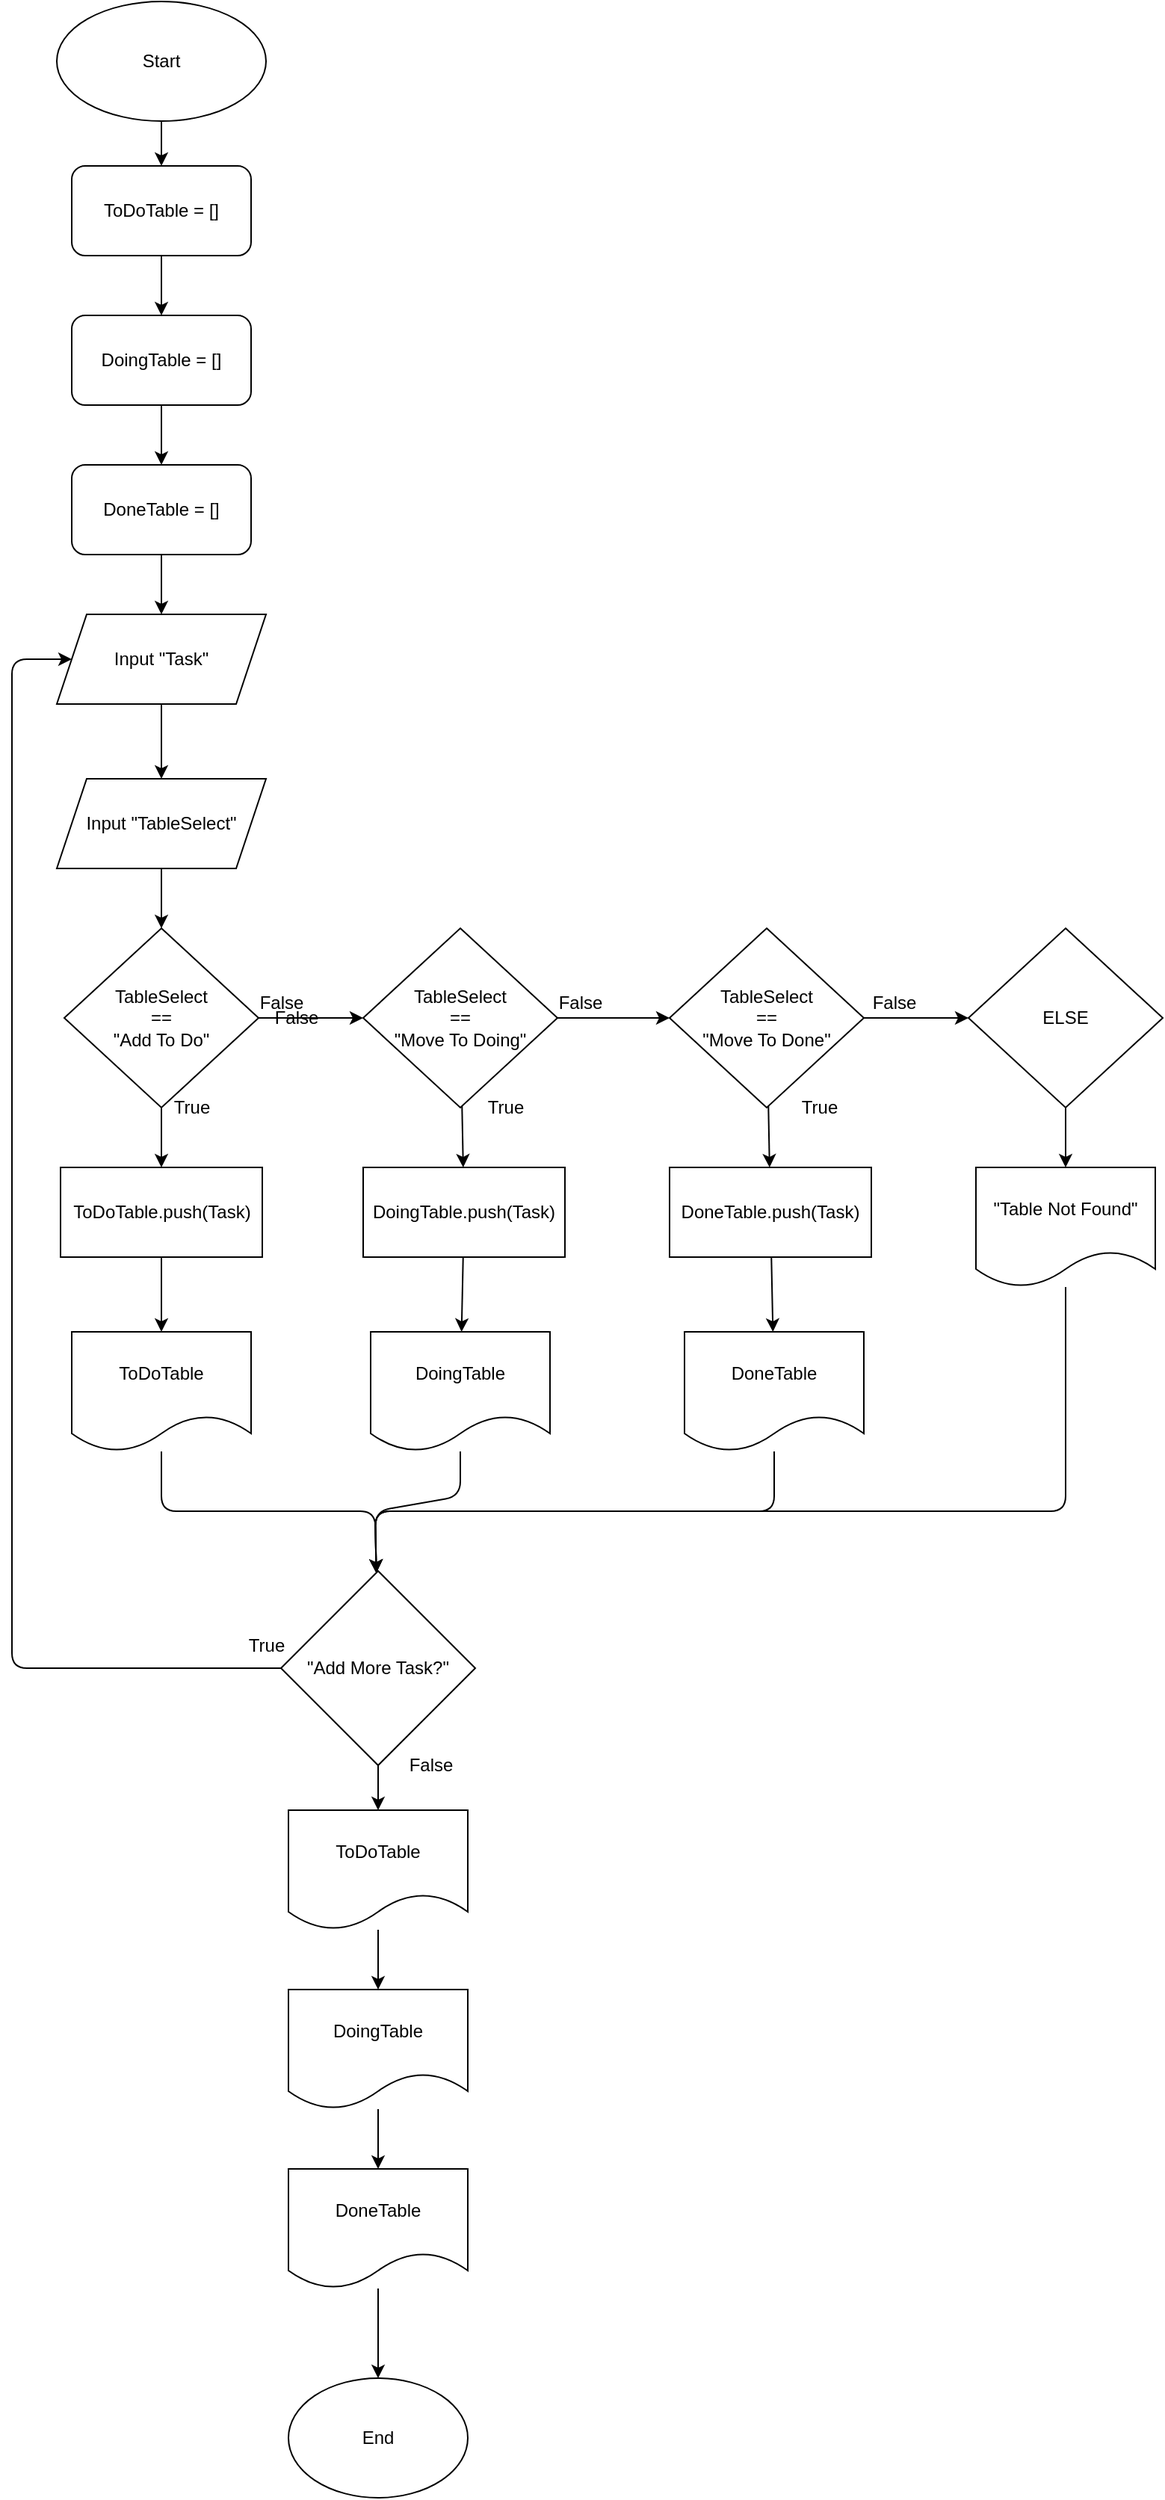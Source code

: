 <mxfile>
    <diagram id="vRqrZLE6dh6RC6Ol4yyN" name="Page-1">
        <mxGraphModel dx="2590" dy="1770" grid="1" gridSize="10" guides="1" tooltips="1" connect="1" arrows="1" fold="1" page="1" pageScale="1" pageWidth="850" pageHeight="1100" math="0" shadow="0">
            <root>
                <mxCell id="0"/>
                <mxCell id="1" parent="0"/>
                <mxCell id="18" style="edgeStyle=none;html=1;" edge="1" parent="1" source="2" target="15">
                    <mxGeometry relative="1" as="geometry"/>
                </mxCell>
                <mxCell id="2" value="Start" style="ellipse;whiteSpace=wrap;html=1;" vertex="1" parent="1">
                    <mxGeometry x="70" y="200" width="140" height="80" as="geometry"/>
                </mxCell>
                <mxCell id="11" style="edgeStyle=none;html=1;" edge="1" parent="1" source="3" target="4">
                    <mxGeometry relative="1" as="geometry"/>
                </mxCell>
                <mxCell id="3" value="Input &quot;Task&quot;" style="shape=parallelogram;perimeter=parallelogramPerimeter;whiteSpace=wrap;html=1;fixedSize=1;" vertex="1" parent="1">
                    <mxGeometry x="70" y="610" width="140" height="60" as="geometry"/>
                </mxCell>
                <mxCell id="12" style="edgeStyle=none;html=1;" edge="1" parent="1" source="4" target="5">
                    <mxGeometry relative="1" as="geometry"/>
                </mxCell>
                <mxCell id="4" value="Input &quot;TableSelect&quot;" style="shape=parallelogram;perimeter=parallelogramPerimeter;whiteSpace=wrap;html=1;fixedSize=1;" vertex="1" parent="1">
                    <mxGeometry x="70" y="720" width="140" height="60" as="geometry"/>
                </mxCell>
                <mxCell id="13" style="edgeStyle=none;html=1;" edge="1" parent="1" source="5" target="6">
                    <mxGeometry relative="1" as="geometry"/>
                </mxCell>
                <mxCell id="25" value="" style="edgeStyle=none;html=1;" edge="1" parent="1" source="5" target="22">
                    <mxGeometry relative="1" as="geometry"/>
                </mxCell>
                <mxCell id="5" value="TableSelect&lt;br&gt;==&lt;br&gt;&quot;Add To Do&quot;" style="rhombus;whiteSpace=wrap;html=1;" vertex="1" parent="1">
                    <mxGeometry x="75" y="820" width="130" height="120" as="geometry"/>
                </mxCell>
                <mxCell id="14" style="edgeStyle=none;html=1;" edge="1" parent="1" source="6" target="7">
                    <mxGeometry relative="1" as="geometry"/>
                </mxCell>
                <mxCell id="26" style="edgeStyle=none;html=1;" edge="1" parent="1" source="6" target="23">
                    <mxGeometry relative="1" as="geometry"/>
                </mxCell>
                <mxCell id="6" value="TableSelect&lt;br&gt;==&lt;br&gt;&quot;Move To Doing&quot;" style="rhombus;whiteSpace=wrap;html=1;" vertex="1" parent="1">
                    <mxGeometry x="275" y="820" width="130" height="120" as="geometry"/>
                </mxCell>
                <mxCell id="27" style="edgeStyle=none;html=1;" edge="1" parent="1" source="7" target="24">
                    <mxGeometry relative="1" as="geometry"/>
                </mxCell>
                <mxCell id="37" style="edgeStyle=none;html=1;" edge="1" parent="1" source="7" target="34">
                    <mxGeometry relative="1" as="geometry"/>
                </mxCell>
                <mxCell id="7" value="TableSelect&lt;br&gt;==&lt;br&gt;&quot;Move To Done&quot;" style="rhombus;whiteSpace=wrap;html=1;" vertex="1" parent="1">
                    <mxGeometry x="480" y="820" width="130" height="120" as="geometry"/>
                </mxCell>
                <mxCell id="19" style="edgeStyle=none;html=1;" edge="1" parent="1" source="15" target="16">
                    <mxGeometry relative="1" as="geometry"/>
                </mxCell>
                <mxCell id="15" value="ToDoTable = []" style="rounded=1;whiteSpace=wrap;html=1;" vertex="1" parent="1">
                    <mxGeometry x="80" y="310" width="120" height="60" as="geometry"/>
                </mxCell>
                <mxCell id="20" style="edgeStyle=none;html=1;" edge="1" parent="1" source="16" target="17">
                    <mxGeometry relative="1" as="geometry"/>
                </mxCell>
                <mxCell id="16" value="DoingTable = []" style="rounded=1;whiteSpace=wrap;html=1;" vertex="1" parent="1">
                    <mxGeometry x="80" y="410" width="120" height="60" as="geometry"/>
                </mxCell>
                <mxCell id="21" style="edgeStyle=none;html=1;" edge="1" parent="1" source="17" target="3">
                    <mxGeometry relative="1" as="geometry"/>
                </mxCell>
                <mxCell id="17" value="DoneTable = []" style="rounded=1;whiteSpace=wrap;html=1;" vertex="1" parent="1">
                    <mxGeometry x="80" y="510" width="120" height="60" as="geometry"/>
                </mxCell>
                <mxCell id="44" style="edgeStyle=none;html=1;" edge="1" parent="1" source="22" target="41">
                    <mxGeometry relative="1" as="geometry"/>
                </mxCell>
                <mxCell id="22" value="ToDoTable.push(Task)" style="rounded=0;whiteSpace=wrap;html=1;" vertex="1" parent="1">
                    <mxGeometry x="72.5" y="980" width="135" height="60" as="geometry"/>
                </mxCell>
                <mxCell id="45" style="edgeStyle=none;html=1;" edge="1" parent="1" source="23" target="43">
                    <mxGeometry relative="1" as="geometry"/>
                </mxCell>
                <mxCell id="23" value="DoingTable.push(Task)" style="rounded=0;whiteSpace=wrap;html=1;" vertex="1" parent="1">
                    <mxGeometry x="275" y="980" width="135" height="60" as="geometry"/>
                </mxCell>
                <mxCell id="46" style="edgeStyle=none;html=1;" edge="1" parent="1" source="24" target="42">
                    <mxGeometry relative="1" as="geometry"/>
                </mxCell>
                <mxCell id="24" value="DoneTable.push(Task)" style="rounded=0;whiteSpace=wrap;html=1;" vertex="1" parent="1">
                    <mxGeometry x="480" y="980" width="135" height="60" as="geometry"/>
                </mxCell>
                <mxCell id="28" value="False" style="text;html=1;align=center;verticalAlign=middle;resizable=0;points=[];autosize=1;strokeColor=none;fillColor=none;" vertex="1" parent="1">
                    <mxGeometry x="200" y="860" width="40" height="20" as="geometry"/>
                </mxCell>
                <mxCell id="29" value="False" style="text;html=1;align=center;verticalAlign=middle;resizable=0;points=[];autosize=1;strokeColor=none;fillColor=none;" vertex="1" parent="1">
                    <mxGeometry x="400" y="860" width="40" height="20" as="geometry"/>
                </mxCell>
                <mxCell id="30" value="True" style="text;html=1;align=center;verticalAlign=middle;resizable=0;points=[];autosize=1;strokeColor=none;fillColor=none;" vertex="1" parent="1">
                    <mxGeometry x="140" y="930" width="40" height="20" as="geometry"/>
                </mxCell>
                <mxCell id="31" value="True" style="text;html=1;align=center;verticalAlign=middle;resizable=0;points=[];autosize=1;strokeColor=none;fillColor=none;" vertex="1" parent="1">
                    <mxGeometry x="350" y="930" width="40" height="20" as="geometry"/>
                </mxCell>
                <mxCell id="32" value="True" style="text;html=1;align=center;verticalAlign=middle;resizable=0;points=[];autosize=1;strokeColor=none;fillColor=none;" vertex="1" parent="1">
                    <mxGeometry x="560" y="930" width="40" height="20" as="geometry"/>
                </mxCell>
                <mxCell id="40" style="edgeStyle=none;html=1;" edge="1" parent="1" source="34" target="39">
                    <mxGeometry relative="1" as="geometry"/>
                </mxCell>
                <mxCell id="34" value="ELSE" style="rhombus;whiteSpace=wrap;html=1;" vertex="1" parent="1">
                    <mxGeometry x="680" y="820" width="130" height="120" as="geometry"/>
                </mxCell>
                <mxCell id="38" value="False" style="text;html=1;align=center;verticalAlign=middle;resizable=0;points=[];autosize=1;strokeColor=none;fillColor=none;" vertex="1" parent="1">
                    <mxGeometry x="610" y="860" width="40" height="20" as="geometry"/>
                </mxCell>
                <mxCell id="51" style="edgeStyle=none;rounded=1;jumpStyle=none;html=1;" edge="1" parent="1" source="39" target="52">
                    <mxGeometry relative="1" as="geometry">
                        <mxPoint x="282.714" y="1250" as="targetPoint"/>
                        <Array as="points">
                            <mxPoint x="745" y="1210"/>
                            <mxPoint x="283" y="1210"/>
                        </Array>
                    </mxGeometry>
                </mxCell>
                <mxCell id="39" value="&quot;Table Not Found&quot;" style="shape=document;whiteSpace=wrap;html=1;boundedLbl=1;" vertex="1" parent="1">
                    <mxGeometry x="685" y="980" width="120" height="80" as="geometry"/>
                </mxCell>
                <mxCell id="48" style="edgeStyle=none;html=1;jumpStyle=none;rounded=1;" edge="1" parent="1" source="41" target="52">
                    <mxGeometry relative="1" as="geometry">
                        <mxPoint x="282.714" y="1250" as="targetPoint"/>
                        <Array as="points">
                            <mxPoint x="140" y="1210"/>
                            <mxPoint x="283" y="1210"/>
                        </Array>
                    </mxGeometry>
                </mxCell>
                <mxCell id="41" value="ToDoTable" style="shape=document;whiteSpace=wrap;html=1;boundedLbl=1;" vertex="1" parent="1">
                    <mxGeometry x="80" y="1090" width="120" height="80" as="geometry"/>
                </mxCell>
                <mxCell id="50" style="edgeStyle=none;html=1;jumpStyle=none;rounded=1;" edge="1" parent="1" source="42" target="52">
                    <mxGeometry relative="1" as="geometry">
                        <mxPoint x="282.714" y="1250" as="targetPoint"/>
                        <Array as="points">
                            <mxPoint x="550" y="1210"/>
                            <mxPoint x="283" y="1210"/>
                        </Array>
                    </mxGeometry>
                </mxCell>
                <mxCell id="42" value="DoneTable" style="shape=document;whiteSpace=wrap;html=1;boundedLbl=1;" vertex="1" parent="1">
                    <mxGeometry x="490" y="1090" width="120" height="80" as="geometry"/>
                </mxCell>
                <mxCell id="49" style="edgeStyle=none;html=1;jumpStyle=none;rounded=1;" edge="1" parent="1" source="43" target="52">
                    <mxGeometry relative="1" as="geometry">
                        <mxPoint x="282.714" y="1250" as="targetPoint"/>
                        <Array as="points">
                            <mxPoint x="340" y="1200"/>
                            <mxPoint x="283" y="1210"/>
                        </Array>
                    </mxGeometry>
                </mxCell>
                <mxCell id="43" value="DoingTable" style="shape=document;whiteSpace=wrap;html=1;boundedLbl=1;" vertex="1" parent="1">
                    <mxGeometry x="280" y="1090" width="120" height="80" as="geometry"/>
                </mxCell>
                <mxCell id="57" style="edgeStyle=none;rounded=1;jumpStyle=none;html=1;" edge="1" parent="1" source="52" target="3">
                    <mxGeometry relative="1" as="geometry">
                        <mxPoint x="60" y="620" as="targetPoint"/>
                        <Array as="points">
                            <mxPoint x="40" y="1315"/>
                            <mxPoint x="40" y="640"/>
                        </Array>
                    </mxGeometry>
                </mxCell>
                <mxCell id="61" style="edgeStyle=none;rounded=1;jumpStyle=none;html=1;" edge="1" parent="1" source="52" target="58">
                    <mxGeometry relative="1" as="geometry"/>
                </mxCell>
                <mxCell id="52" value="&lt;span&gt;&quot;Add More Task?&quot;&lt;/span&gt;" style="rhombus;whiteSpace=wrap;html=1;" vertex="1" parent="1">
                    <mxGeometry x="220" y="1250" width="130" height="130" as="geometry"/>
                </mxCell>
                <mxCell id="54" value="True" style="text;html=1;align=center;verticalAlign=middle;resizable=0;points=[];autosize=1;strokeColor=none;fillColor=none;" vertex="1" parent="1">
                    <mxGeometry x="190" y="1290" width="40" height="20" as="geometry"/>
                </mxCell>
                <mxCell id="55" value="False" style="text;html=1;align=center;verticalAlign=middle;resizable=0;points=[];autosize=1;strokeColor=none;fillColor=none;" vertex="1" parent="1">
                    <mxGeometry x="210" y="870" width="40" height="20" as="geometry"/>
                </mxCell>
                <mxCell id="56" value="False" style="text;html=1;align=center;verticalAlign=middle;resizable=0;points=[];autosize=1;strokeColor=none;fillColor=none;" vertex="1" parent="1">
                    <mxGeometry x="300" y="1370" width="40" height="20" as="geometry"/>
                </mxCell>
                <mxCell id="62" style="edgeStyle=none;rounded=1;jumpStyle=none;html=1;" edge="1" parent="1" source="58" target="59">
                    <mxGeometry relative="1" as="geometry"/>
                </mxCell>
                <mxCell id="58" value="ToDoTable" style="shape=document;whiteSpace=wrap;html=1;boundedLbl=1;" vertex="1" parent="1">
                    <mxGeometry x="225" y="1410" width="120" height="80" as="geometry"/>
                </mxCell>
                <mxCell id="63" style="edgeStyle=none;rounded=1;jumpStyle=none;html=1;" edge="1" parent="1" source="59" target="60">
                    <mxGeometry relative="1" as="geometry"/>
                </mxCell>
                <mxCell id="59" value="DoingTable" style="shape=document;whiteSpace=wrap;html=1;boundedLbl=1;" vertex="1" parent="1">
                    <mxGeometry x="225" y="1530" width="120" height="80" as="geometry"/>
                </mxCell>
                <mxCell id="65" style="edgeStyle=none;rounded=1;jumpStyle=none;html=1;" edge="1" parent="1" source="60" target="64">
                    <mxGeometry relative="1" as="geometry"/>
                </mxCell>
                <mxCell id="60" value="DoneTable" style="shape=document;whiteSpace=wrap;html=1;boundedLbl=1;" vertex="1" parent="1">
                    <mxGeometry x="225" y="1650" width="120" height="80" as="geometry"/>
                </mxCell>
                <mxCell id="64" value="End" style="ellipse;whiteSpace=wrap;html=1;" vertex="1" parent="1">
                    <mxGeometry x="225" y="1790" width="120" height="80" as="geometry"/>
                </mxCell>
            </root>
        </mxGraphModel>
    </diagram>
</mxfile>